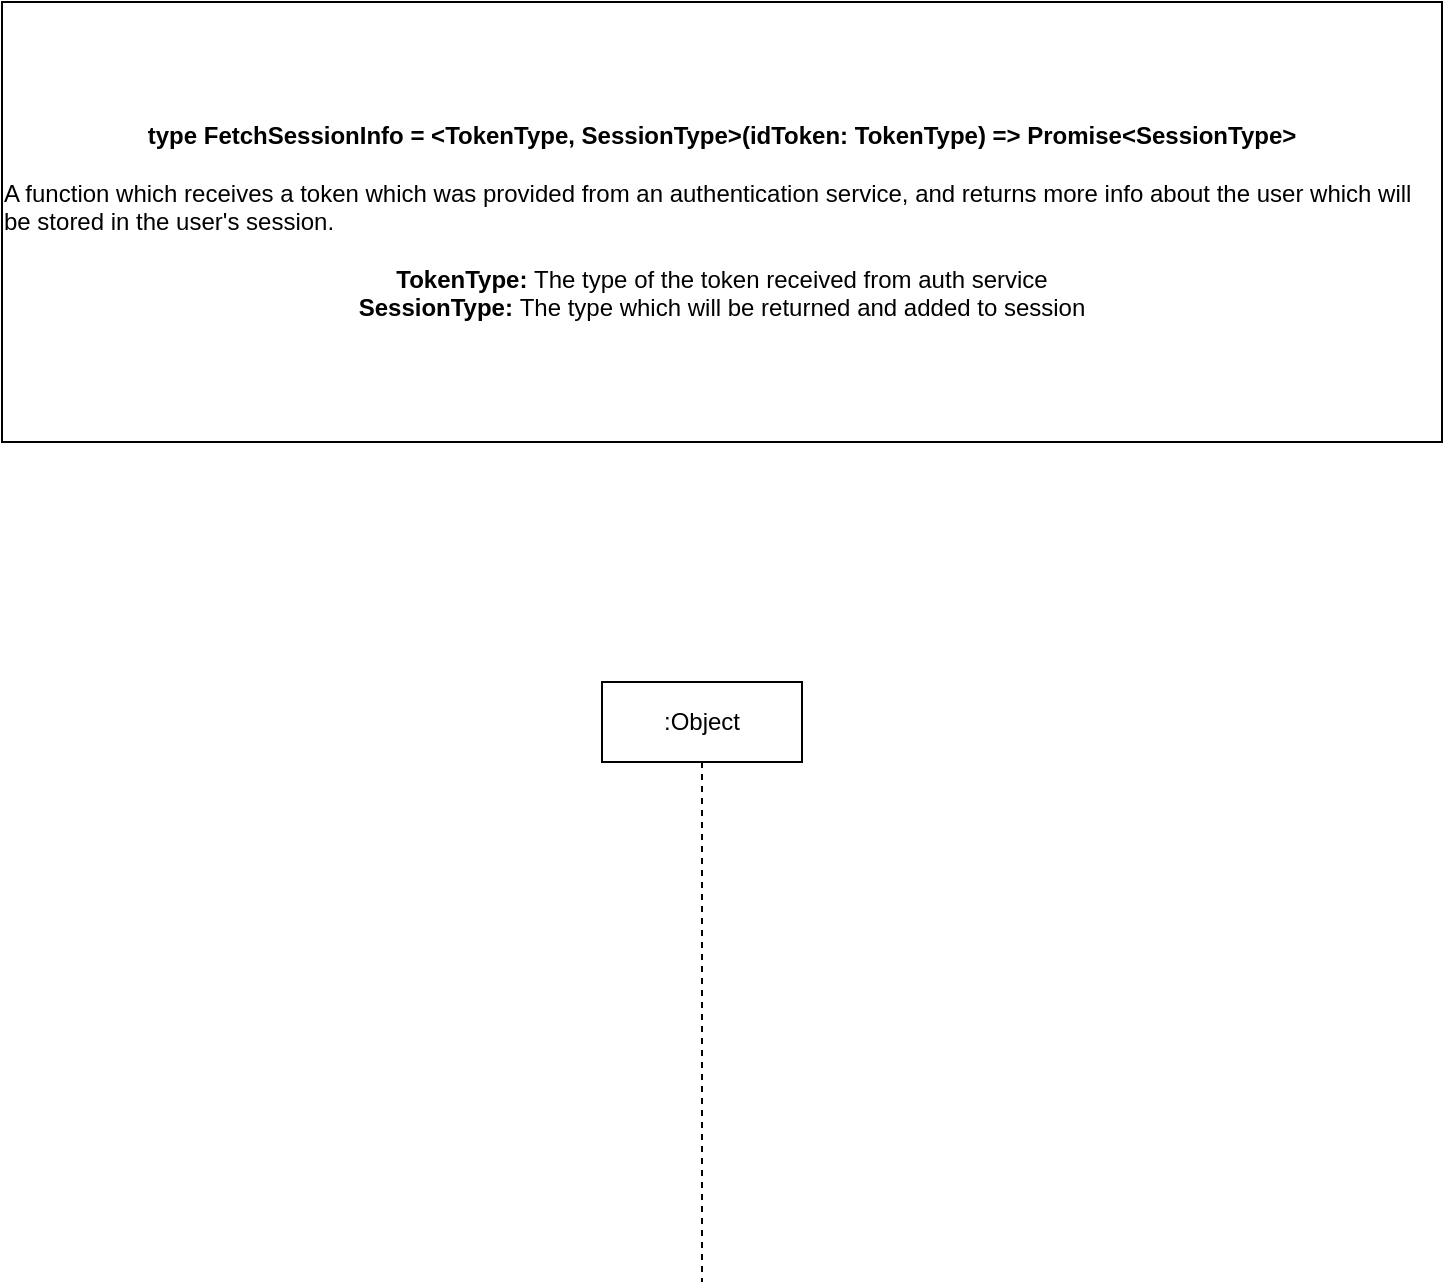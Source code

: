 <mxfile version="14.2.9" type="github">
  <diagram name="Page-1" id="9f46799a-70d6-7492-0946-bef42562c5a5">
    <mxGraphModel dx="2373" dy="1666" grid="1" gridSize="10" guides="1" tooltips="1" connect="1" arrows="1" fold="1" page="1" pageScale="1" pageWidth="1100" pageHeight="850" background="#ffffff" math="0" shadow="0">
      <root>
        <mxCell id="0" />
        <mxCell id="1" parent="0" />
        <mxCell id="w1PzRN34txhDw9UbGB5l-2" value=":Object" style="shape=umlLifeline;perimeter=lifelinePerimeter;whiteSpace=wrap;html=1;container=1;collapsible=0;recursiveResize=0;outlineConnect=0;" vertex="1" parent="1">
          <mxGeometry x="150" y="410" width="100" height="300" as="geometry" />
        </mxCell>
        <mxCell id="w1PzRN34txhDw9UbGB5l-3" value="&lt;b&gt;type FetchSessionInfo = &amp;lt;TokenType, SessionType&amp;gt;(idToken: TokenType) =&amp;gt; Promise&amp;lt;SessionType&amp;gt;&lt;br&gt;&lt;/b&gt;&lt;br&gt;&lt;div style=&quot;text-align: left&quot;&gt;A function which receives a token which was provided from an authentication service, and returns more info about the user which will be stored in the user&#39;s session.&lt;/div&gt;&lt;br&gt;&lt;b&gt;TokenType:&lt;/b&gt;&amp;nbsp;The type of the token received from auth service&lt;br&gt;&lt;b&gt;SessionType:&lt;/b&gt;&amp;nbsp;The type which will be returned and added to session" style="rounded=0;whiteSpace=wrap;html=1;" vertex="1" parent="1">
          <mxGeometry x="-150" y="70" width="720" height="220" as="geometry" />
        </mxCell>
      </root>
    </mxGraphModel>
  </diagram>
</mxfile>
